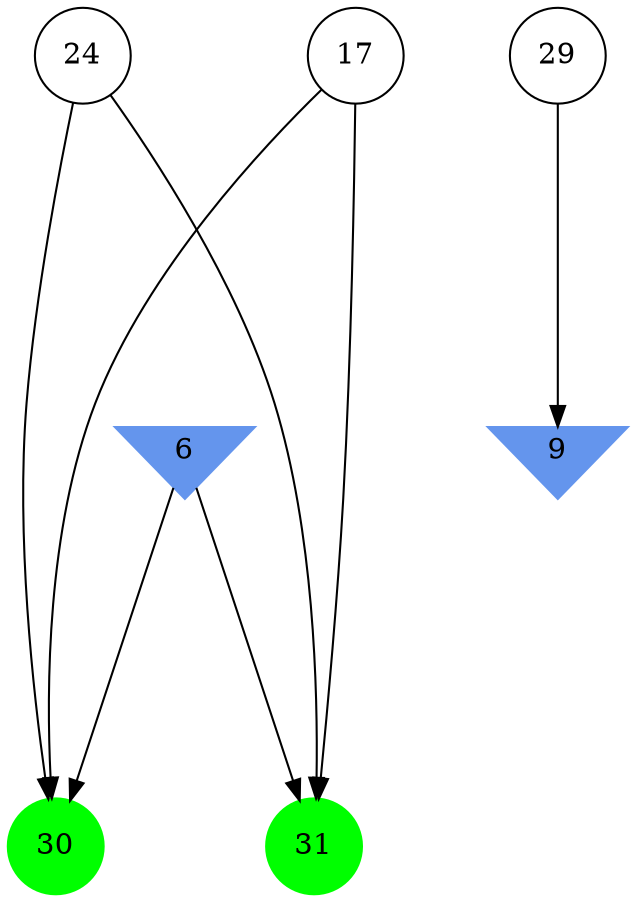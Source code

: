 digraph brain {
	ranksep=2.0;
	6 [shape=invtriangle,style=filled,color=cornflowerblue];
	9 [shape=invtriangle,style=filled,color=cornflowerblue];
	17 [shape=circle,color=black];
	24 [shape=circle,color=black];
	29 [shape=circle,color=black];
	30 [shape=circle,style=filled,color=green];
	31 [shape=circle,style=filled,color=green];
	6	->	31;
	6	->	30;
	17	->	31;
	17	->	30;
	24	->	31;
	24	->	30;
	29	->	9;
	{ rank=same; 6; 9; }
	{ rank=same; 17; 24; 29; }
	{ rank=same; 30; 31; }
}
